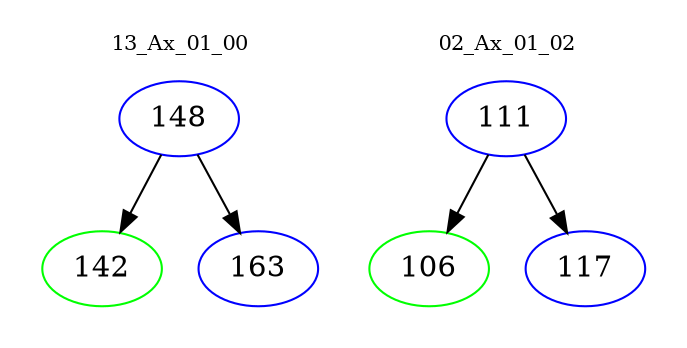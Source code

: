 digraph{
subgraph cluster_0 {
color = white
label = "13_Ax_01_00";
fontsize=10;
T0_148 [label="148", color="blue"]
T0_148 -> T0_142 [color="black"]
T0_142 [label="142", color="green"]
T0_148 -> T0_163 [color="black"]
T0_163 [label="163", color="blue"]
}
subgraph cluster_1 {
color = white
label = "02_Ax_01_02";
fontsize=10;
T1_111 [label="111", color="blue"]
T1_111 -> T1_106 [color="black"]
T1_106 [label="106", color="green"]
T1_111 -> T1_117 [color="black"]
T1_117 [label="117", color="blue"]
}
}

